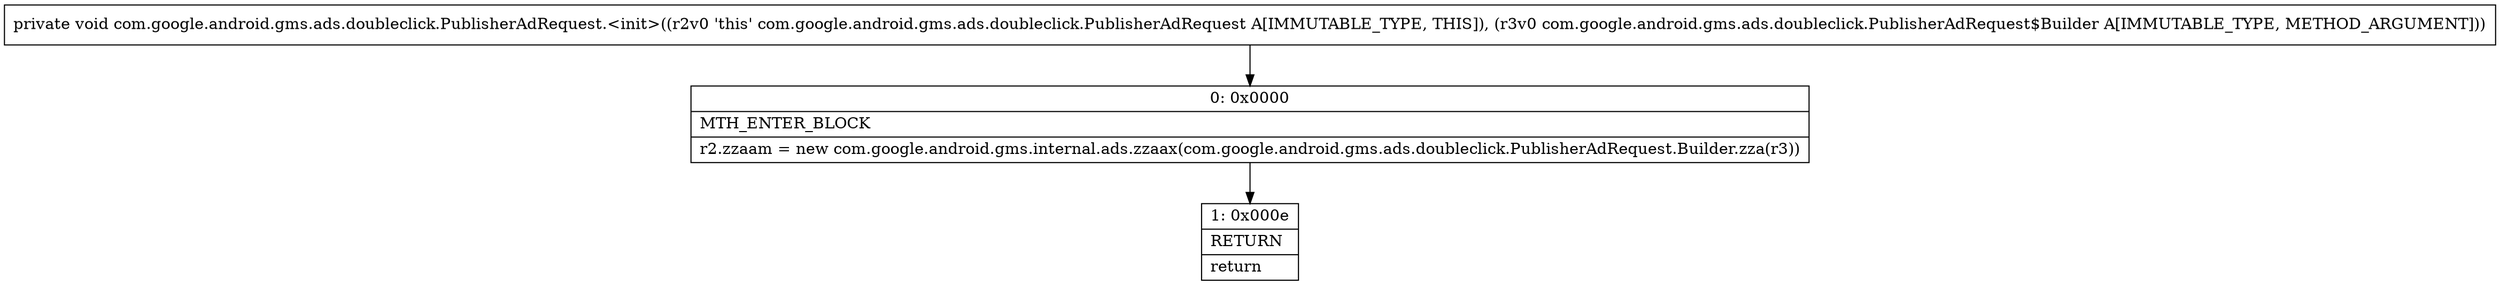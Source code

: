 digraph "CFG forcom.google.android.gms.ads.doubleclick.PublisherAdRequest.\<init\>(Lcom\/google\/android\/gms\/ads\/doubleclick\/PublisherAdRequest$Builder;)V" {
Node_0 [shape=record,label="{0\:\ 0x0000|MTH_ENTER_BLOCK\l|r2.zzaam = new com.google.android.gms.internal.ads.zzaax(com.google.android.gms.ads.doubleclick.PublisherAdRequest.Builder.zza(r3))\l}"];
Node_1 [shape=record,label="{1\:\ 0x000e|RETURN\l|return\l}"];
MethodNode[shape=record,label="{private void com.google.android.gms.ads.doubleclick.PublisherAdRequest.\<init\>((r2v0 'this' com.google.android.gms.ads.doubleclick.PublisherAdRequest A[IMMUTABLE_TYPE, THIS]), (r3v0 com.google.android.gms.ads.doubleclick.PublisherAdRequest$Builder A[IMMUTABLE_TYPE, METHOD_ARGUMENT])) }"];
MethodNode -> Node_0;
Node_0 -> Node_1;
}

